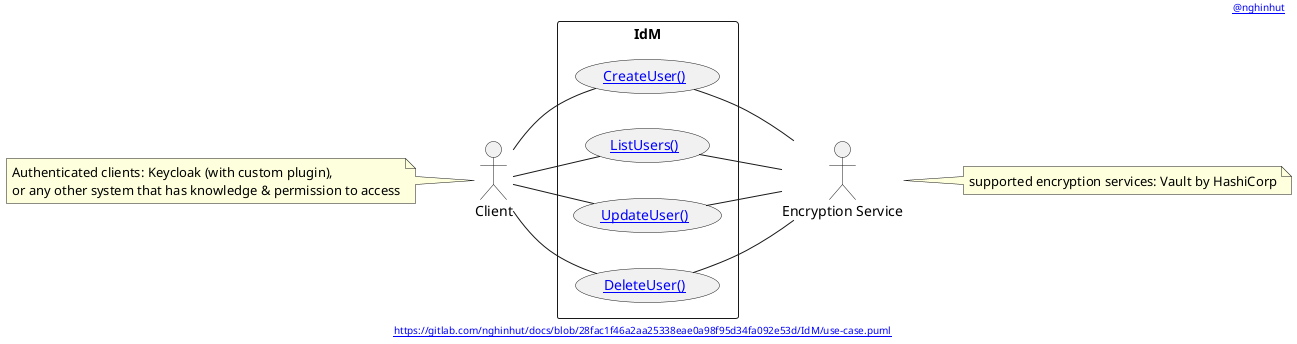 @startuml
'-----START auto generated metadata please keep comment here to allow auto update-----
'-----DON'T EDIT THIS SECTION, INSTEAD RE-RUN prebuild.sh TO UPDATE-----
header [[www.nghinhut.dev?from=http%5C%3A%5C%2F%5C%2Fwww%5C.plantuml%5C.com%5C%2Fplantuml%5C%2Fproxy%3Ffmt%3Dsvg%5C%26src%3Dhttps%5C%3A%5C%2F%5C%2Fgitlab%5C.com%5C%2Fnghinhut%5C%2Fdocs%5C%2Fraw%5C%2F28fac1f46a2aa25338eae0a98f95d34fa092e53d%5C%2FIdM%5C%2Fuse-case%5C.puml%0A @nghinhut]]
footer [[http://www.plantuml.com/plantuml/proxy?fmt=svg&src=https://gitlab.com/nghinhut/docs/raw/28fac1f46a2aa25338eae0a98f95d34fa092e53d/IdM/use-case.puml https://gitlab.com/nghinhut/docs/blob/28fac1f46a2aa25338eae0a98f95d34fa092e53d/IdM/use-case.puml]]
'-----END auto generated metadata please keep comment here to allow auto update-----

!$REPO_URL = "https://gitlab.com/nghinhut/docs/raw/master/IdM"
!$PLANTUML_PROXY_URL = "http://www.plantuml.com/plantuml/proxy"
!$BASE_URL = $PLANTUML_PROXY_URL + "?fmt=svg&src=" + $REPO_URL
left to right direction

actor "Client" as client
actor "Encryption Service" as es
rectangle IdM {
    usecase "[[$BASE_URL/uc01.sequence.puml CreateUser()]]" as UC01
    usecase "[[$BASE_URL/uc02.sequence.puml ListUsers()]]" as UC02
    usecase "[[$BASE_URL/uc03.sequence.puml UpdateUser()]]" as UC03
    usecase "[[$BASE_URL/uc04.sequence.puml DeleteUser()]]" as UC04
}


note left of client
    Authenticated clients: Keycloak (with custom plugin),
    or any other system that has knowledge & permission to access
end note


note right of es
    supported encryption services: Vault by HashiCorp
end note


client - UC01
client - UC02
client -- UC03
client -- UC04

UC01 - es
UC02 - es
UC03 -- es
UC04 -- es


@enduml
